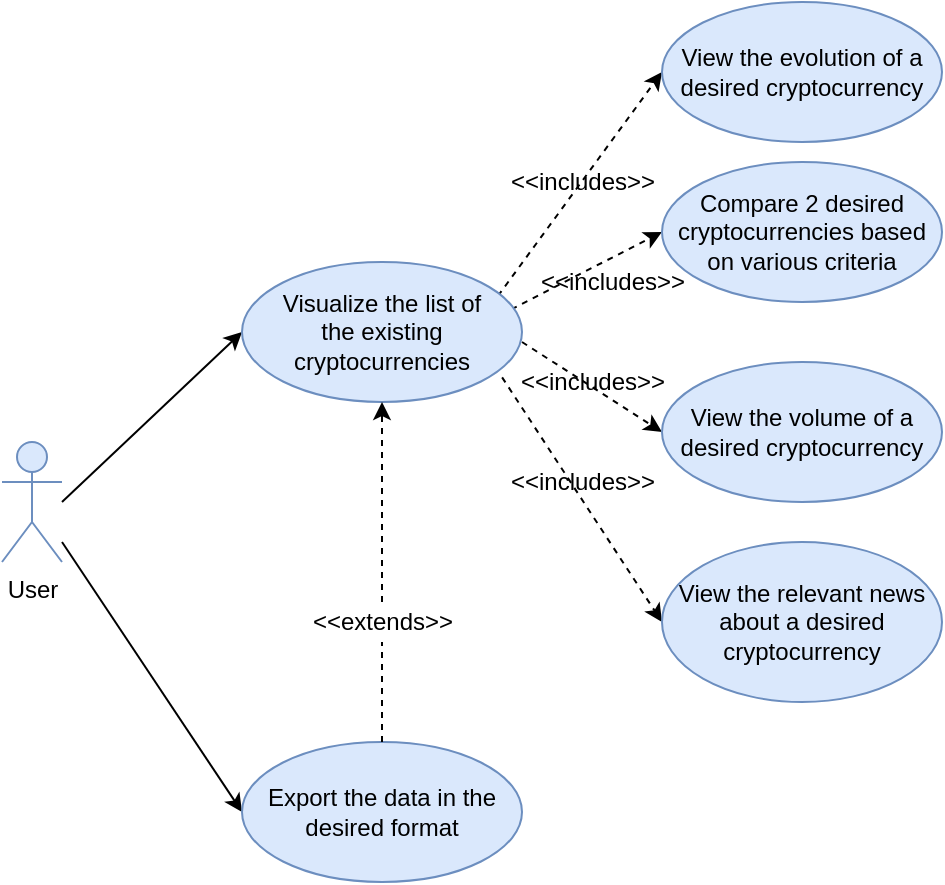 <mxfile version="19.0.3" type="device"><diagram id="_PsoX4X-uKr-f8gWmkbH" name="Page-1"><mxGraphModel dx="1303" dy="750" grid="1" gridSize="10" guides="1" tooltips="1" connect="1" arrows="1" fold="1" page="1" pageScale="1" pageWidth="850" pageHeight="1100" math="0" shadow="0"><root><mxCell id="0"/><mxCell id="1" parent="0"/><mxCell id="shMz_mll0l5beEgI8H49-1" style="rounded=0;orthogonalLoop=1;jettySize=auto;html=1;entryX=0;entryY=0.5;entryDx=0;entryDy=0;" edge="1" parent="1" target="shMz_mll0l5beEgI8H49-8"><mxGeometry relative="1" as="geometry"><mxPoint x="160" y="260" as="sourcePoint"/></mxGeometry></mxCell><mxCell id="shMz_mll0l5beEgI8H49-2" style="edgeStyle=none;rounded=0;orthogonalLoop=1;jettySize=auto;html=1;entryX=0;entryY=0.5;entryDx=0;entryDy=0;" edge="1" parent="1" target="shMz_mll0l5beEgI8H49-10"><mxGeometry relative="1" as="geometry"><mxPoint x="160" y="280" as="sourcePoint"/></mxGeometry></mxCell><mxCell id="shMz_mll0l5beEgI8H49-3" value="User" style="shape=umlActor;verticalLabelPosition=bottom;verticalAlign=top;html=1;fillColor=#dae8fc;strokeColor=#6c8ebf;" vertex="1" parent="1"><mxGeometry x="130" y="230" width="30" height="60" as="geometry"/></mxCell><mxCell id="shMz_mll0l5beEgI8H49-4" style="edgeStyle=none;rounded=0;orthogonalLoop=1;jettySize=auto;html=1;exitX=0.914;exitY=0.243;exitDx=0;exitDy=0;entryX=0;entryY=0.5;entryDx=0;entryDy=0;dashed=1;exitPerimeter=0;" edge="1" parent="1" source="shMz_mll0l5beEgI8H49-8" target="shMz_mll0l5beEgI8H49-13"><mxGeometry relative="1" as="geometry"/></mxCell><mxCell id="shMz_mll0l5beEgI8H49-5" style="edgeStyle=none;rounded=0;orthogonalLoop=1;jettySize=auto;html=1;entryX=0;entryY=0.5;entryDx=0;entryDy=0;dashed=1;exitX=0.962;exitY=0.338;exitDx=0;exitDy=0;exitPerimeter=0;" edge="1" parent="1" source="shMz_mll0l5beEgI8H49-8" target="shMz_mll0l5beEgI8H49-12"><mxGeometry relative="1" as="geometry"/></mxCell><mxCell id="shMz_mll0l5beEgI8H49-6" style="edgeStyle=none;rounded=0;orthogonalLoop=1;jettySize=auto;html=1;entryX=0;entryY=0.5;entryDx=0;entryDy=0;dashed=1;" edge="1" parent="1" target="shMz_mll0l5beEgI8H49-11"><mxGeometry relative="1" as="geometry"><mxPoint x="390" y="180" as="sourcePoint"/></mxGeometry></mxCell><mxCell id="shMz_mll0l5beEgI8H49-7" style="edgeStyle=none;rounded=0;orthogonalLoop=1;jettySize=auto;html=1;entryX=0;entryY=0.5;entryDx=0;entryDy=0;dashed=1;exitX=0.929;exitY=0.824;exitDx=0;exitDy=0;exitPerimeter=0;" edge="1" parent="1" source="shMz_mll0l5beEgI8H49-8" target="shMz_mll0l5beEgI8H49-14"><mxGeometry relative="1" as="geometry"/></mxCell><mxCell id="shMz_mll0l5beEgI8H49-8" value="Visualize the list of the&amp;nbsp;existing cryptocurrencies" style="ellipse;whiteSpace=wrap;html=1;fillColor=#dae8fc;strokeColor=#6c8ebf;" vertex="1" parent="1"><mxGeometry x="250" y="140" width="140" height="70" as="geometry"/></mxCell><mxCell id="shMz_mll0l5beEgI8H49-9" style="edgeStyle=none;rounded=0;orthogonalLoop=1;jettySize=auto;html=1;entryX=0.5;entryY=1;entryDx=0;entryDy=0;dashed=1;startArrow=none;" edge="1" parent="1" source="shMz_mll0l5beEgI8H49-19" target="shMz_mll0l5beEgI8H49-8"><mxGeometry relative="1" as="geometry"/></mxCell><mxCell id="shMz_mll0l5beEgI8H49-10" value="Export the data in the desired format" style="ellipse;whiteSpace=wrap;html=1;fillColor=#dae8fc;strokeColor=#6c8ebf;" vertex="1" parent="1"><mxGeometry x="250" y="380" width="140" height="70" as="geometry"/></mxCell><mxCell id="shMz_mll0l5beEgI8H49-11" value="View the volume of a desired cryptocurrency" style="ellipse;whiteSpace=wrap;html=1;fillColor=#dae8fc;strokeColor=#6c8ebf;" vertex="1" parent="1"><mxGeometry x="460" y="190" width="140" height="70" as="geometry"/></mxCell><mxCell id="shMz_mll0l5beEgI8H49-12" value="Compare 2 desired cryptocurrencies based on various criteria" style="ellipse;whiteSpace=wrap;html=1;fillColor=#dae8fc;strokeColor=#6c8ebf;" vertex="1" parent="1"><mxGeometry x="460" y="90" width="140" height="70" as="geometry"/></mxCell><mxCell id="shMz_mll0l5beEgI8H49-13" value="View the evolution of a desired cryptocurrency" style="ellipse;whiteSpace=wrap;html=1;fillColor=#dae8fc;strokeColor=#6c8ebf;" vertex="1" parent="1"><mxGeometry x="460" y="10" width="140" height="70" as="geometry"/></mxCell><mxCell id="shMz_mll0l5beEgI8H49-14" value="View the relevant news about a desired cryptocurrency" style="ellipse;whiteSpace=wrap;html=1;fillColor=#dae8fc;strokeColor=#6c8ebf;" vertex="1" parent="1"><mxGeometry x="460" y="280" width="140" height="80" as="geometry"/></mxCell><mxCell id="shMz_mll0l5beEgI8H49-15" value="&amp;lt;&amp;lt;includes&amp;gt;&amp;gt;" style="text;html=1;align=center;verticalAlign=middle;resizable=0;points=[];autosize=1;strokeColor=none;fillColor=none;" vertex="1" parent="1"><mxGeometry x="375" y="90" width="90" height="20" as="geometry"/></mxCell><mxCell id="shMz_mll0l5beEgI8H49-16" value="&amp;lt;&amp;lt;includes&amp;gt;&amp;gt;" style="text;html=1;align=center;verticalAlign=middle;resizable=0;points=[];autosize=1;strokeColor=none;fillColor=none;" vertex="1" parent="1"><mxGeometry x="390" y="140" width="90" height="20" as="geometry"/></mxCell><mxCell id="shMz_mll0l5beEgI8H49-17" value="&amp;lt;&amp;lt;includes&amp;gt;&amp;gt;" style="text;html=1;align=center;verticalAlign=middle;resizable=0;points=[];autosize=1;strokeColor=none;fillColor=none;" vertex="1" parent="1"><mxGeometry x="380" y="190" width="90" height="20" as="geometry"/></mxCell><mxCell id="shMz_mll0l5beEgI8H49-18" value="&amp;lt;&amp;lt;includes&amp;gt;&amp;gt;" style="text;html=1;align=center;verticalAlign=middle;resizable=0;points=[];autosize=1;strokeColor=none;fillColor=none;" vertex="1" parent="1"><mxGeometry x="375" y="240" width="90" height="20" as="geometry"/></mxCell><mxCell id="shMz_mll0l5beEgI8H49-19" value="&amp;lt;&amp;lt;extends&amp;gt;&amp;gt;" style="text;html=1;align=center;verticalAlign=middle;resizable=0;points=[];autosize=1;strokeColor=none;fillColor=none;" vertex="1" parent="1"><mxGeometry x="275" y="310" width="90" height="20" as="geometry"/></mxCell><mxCell id="shMz_mll0l5beEgI8H49-20" value="" style="edgeStyle=none;rounded=0;orthogonalLoop=1;jettySize=auto;html=1;entryX=0.5;entryY=1;entryDx=0;entryDy=0;dashed=1;endArrow=none;" edge="1" parent="1" source="shMz_mll0l5beEgI8H49-10" target="shMz_mll0l5beEgI8H49-19"><mxGeometry relative="1" as="geometry"><mxPoint x="320" y="360" as="sourcePoint"/><mxPoint x="320" y="210" as="targetPoint"/></mxGeometry></mxCell></root></mxGraphModel></diagram></mxfile>